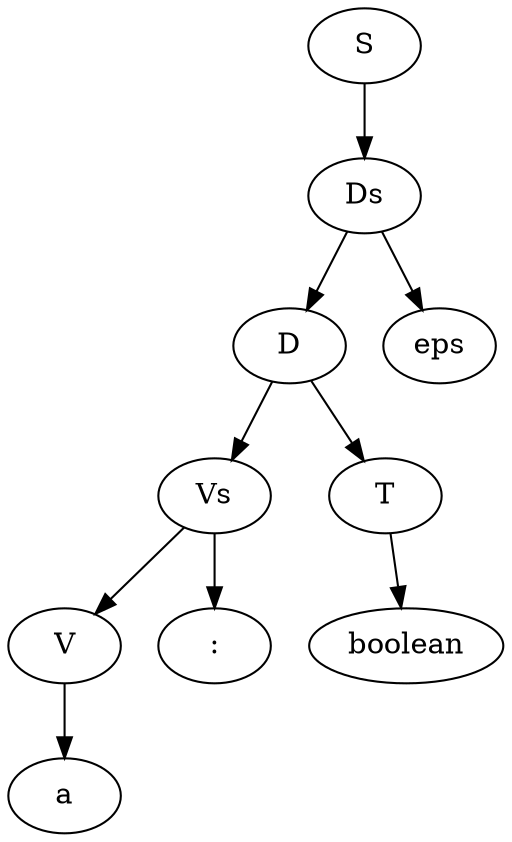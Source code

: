 digraph Tree {
0 [label="S"];
1 [label="Ds"];
2 [label="D"];
3 [label="Vs"];
4 [label="V"];
5 [label="a"];
4 -> {5};
6 [label=":"];
3 -> {4,6};
7 [label="T"];
8 [label="boolean"];
7 -> {8};
2 -> {3,7};
9 [label="eps"];
1 -> {2,9};
0 -> {1};
}